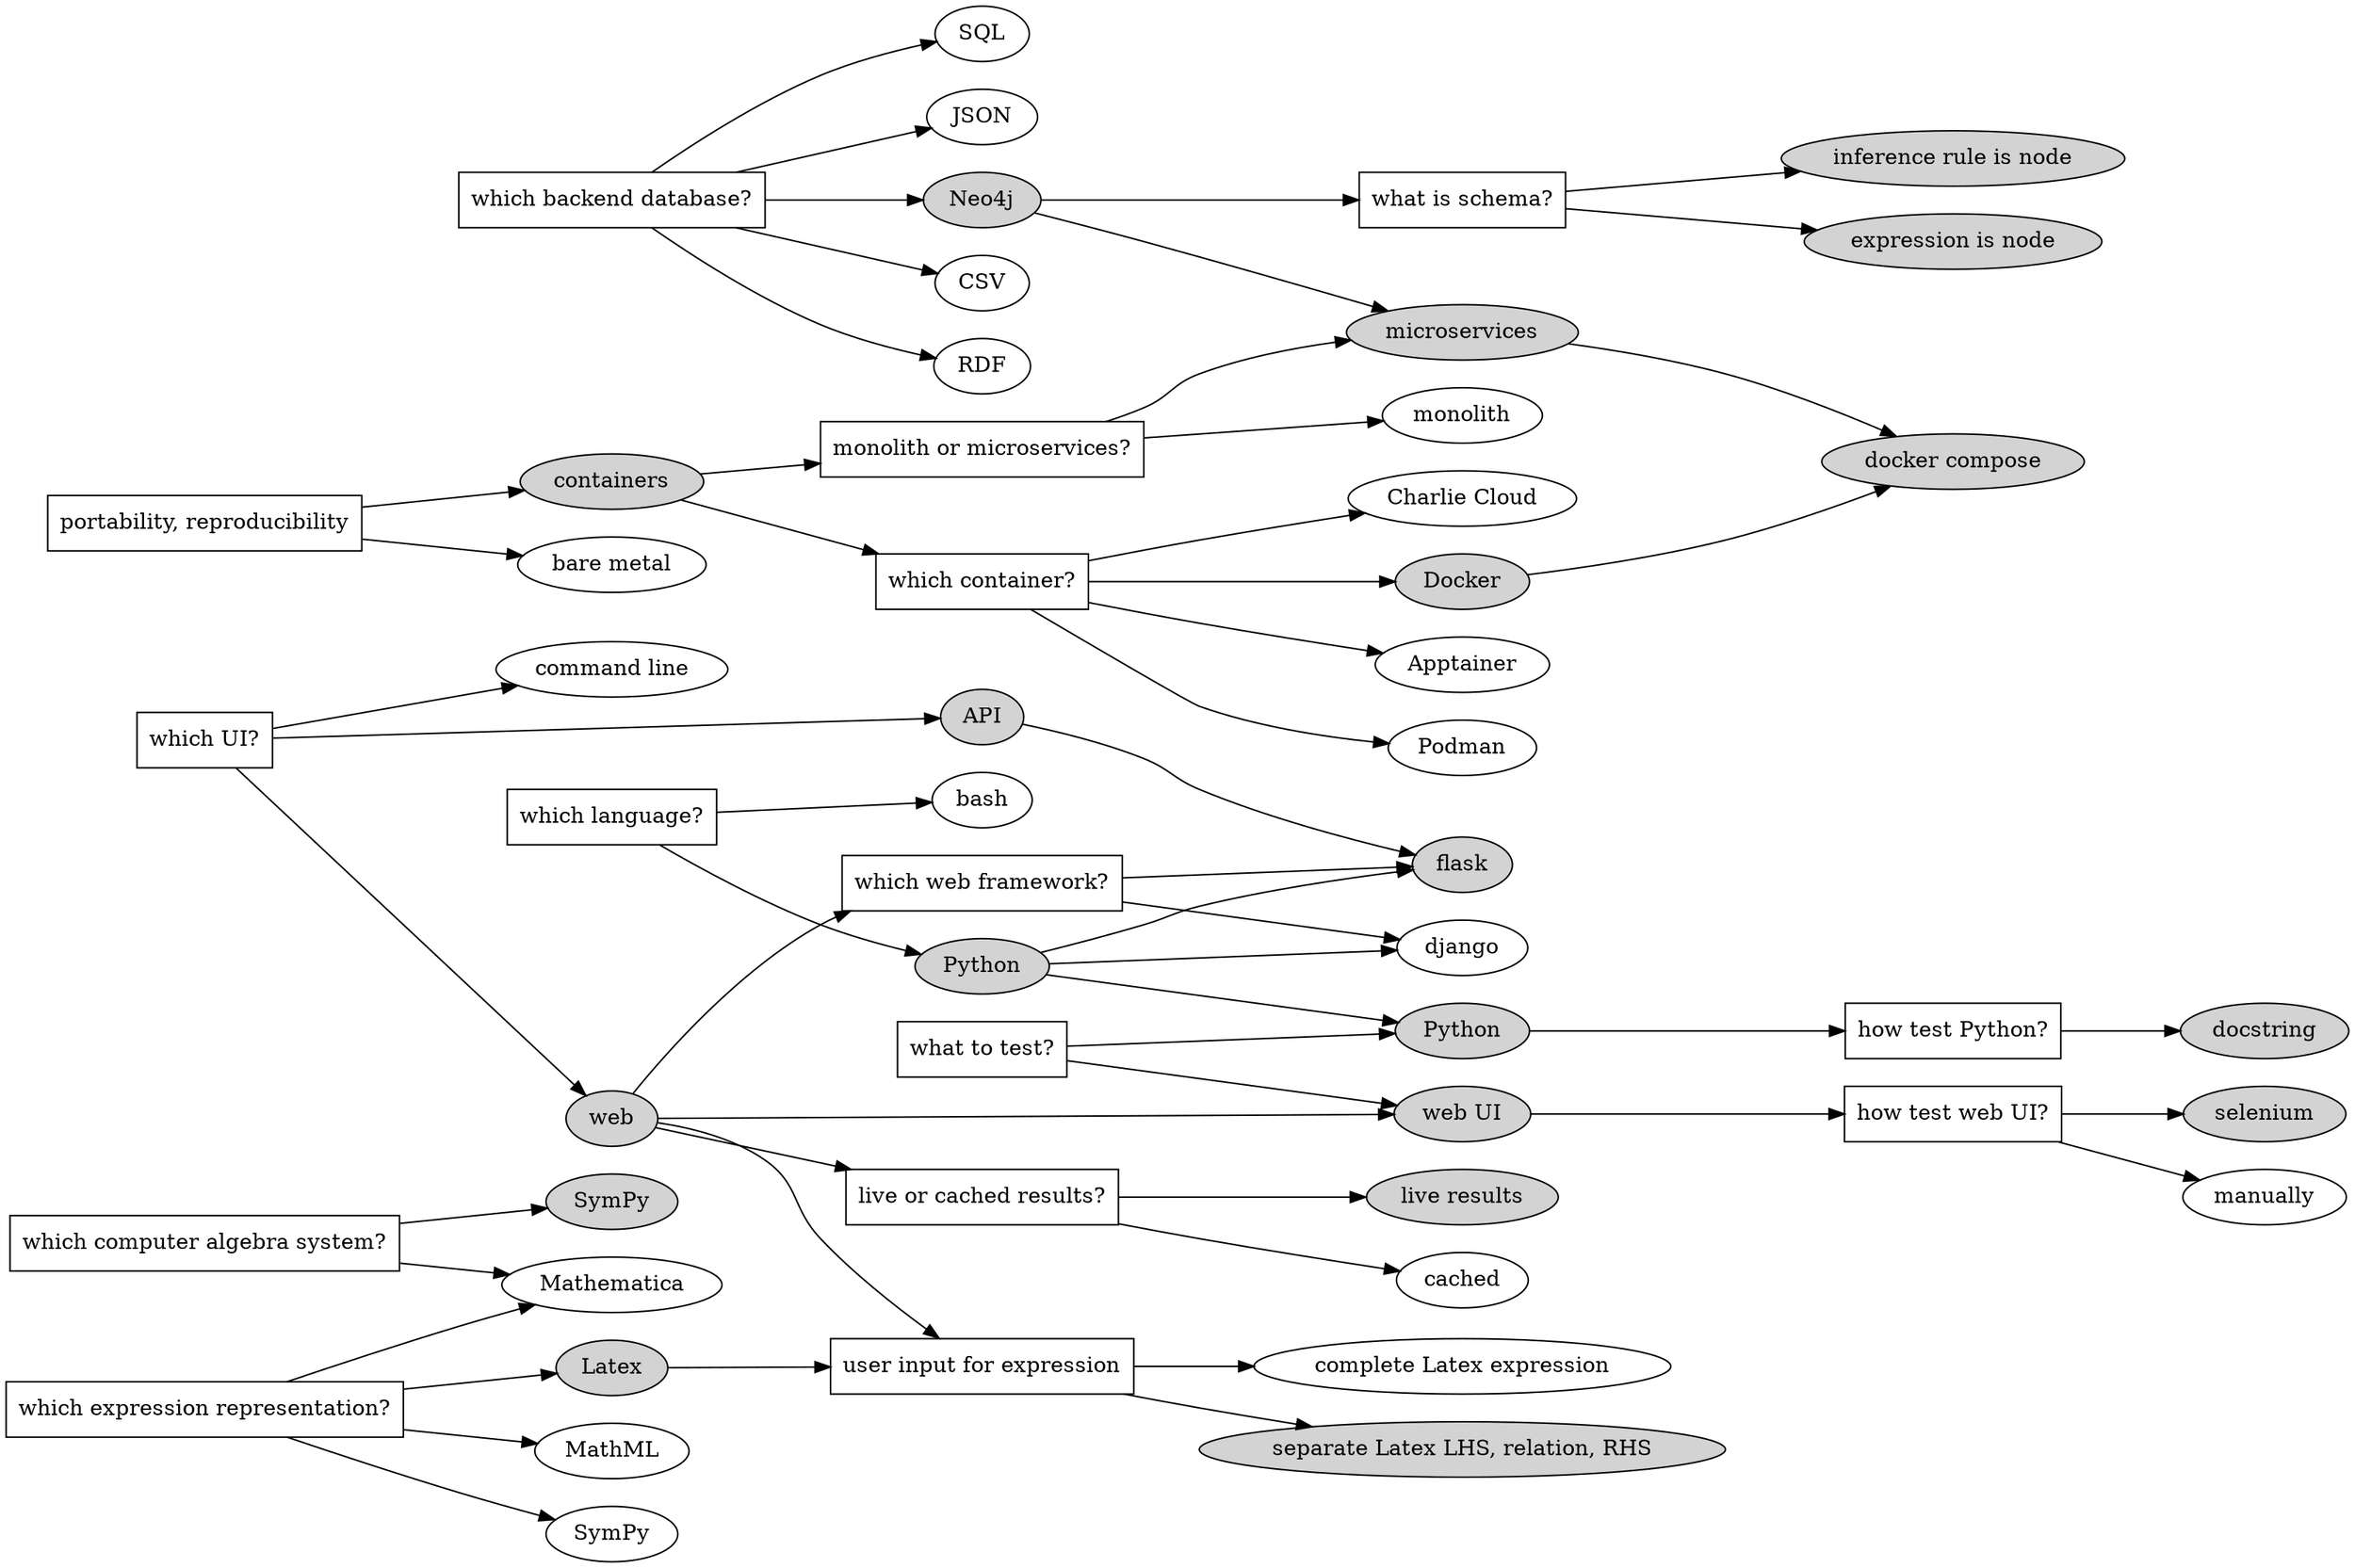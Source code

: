digraph G {

rankdir="LR";

which_ui [label="which UI?", shape=rectangle];
ui_cmd_line [label="command line"];
which_ui -> ui_cmd_line;
ui_api [label="API", style=filled];
which_ui -> ui_api;
ui_web [label="web", style=filled];
which_ui -> ui_web;

which_language [label="which language?", shape=rectangle];
lang_python [label="Python", style=filled];
which_language -> lang_python;
lang_bash [label="bash"];
which_language -> lang_bash;


which_web_framework [label="which web framework?", shape=rectangle];
ui_web -> which_web_framework;
web_framework_flask [label="flask", style=filled];
which_web_framework -> web_framework_flask;
lang_python -> web_framework_flask;
web_framework_django [label="django"];
which_web_framework -> web_framework_django;
lang_python -> web_framework_django;
ui_api -> web_framework_flask;

which_backend_db [label="which backend database?", shape=rectangle];
db_use_neo4j [label="Neo4j", style=filled];
which_backend_db -> db_use_neo4j;
db_use_csv [label="CSV"];
which_backend_db -> db_use_csv;
db_use_rdf [label="RDF"];
which_backend_db -> db_use_rdf;
db_use_sql [label="SQL"];
which_backend_db -> db_use_sql;
db_use_json [label="JSON"];
which_backend_db -> db_use_json;

which_cas [label="which computer algebra system?", shape=rectangle];
cas_mathematica [label="Mathematica"];
which_cas -> cas_mathematica;
cas_sympy [label="SymPy", style=filled];
which_cas -> cas_sympy;

which_expression_representation [label="which expression representation?", shape=rectangle];
expr_latex [label="Latex", style=filled];
which_expression_representation -> expr_latex;
expr_mathml [label="MathML"];
which_expression_representation -> expr_mathml;
expr_sympy [label="SymPy"];
which_expression_representation -> expr_sympy;
which_expression_representation -> cas_mathematica;

portability [label="portability, reproducibility", shape=rectangle];
bare_metal [label="bare metal"];
portability -> bare_metal;
containers [label="containers", style=filled];
portability -> containers;

which_container [label="which container?", shape=rectangle];
containers -> which_container;
container_apptainer [label="Apptainer"];
which_container -> container_apptainer;
container_podman [label="Podman"];
which_container -> container_podman;
container_charliecloud [label="Charlie Cloud"];
which_container -> container_charliecloud;
container_docker [label="Docker", style=filled];
which_container -> container_docker;

what_to_test [label="what to test?", shape=rectangle];
test_web_ui [label="web UI", style=filled]
what_to_test -> test_web_ui;
ui_web -> test_web_ui;
test_python [label="Python", style=filled];
what_to_test -> test_python;
lang_python -> test_python;

how_test_web_ui [label="how test web UI?", shape=rectangle];
test_web_ui -> how_test_web_ui;
test_web_ui_selenium [label="selenium", style=filled];
how_test_web_ui -> test_web_ui_selenium;
test_web_ui_manually [label="manually"];
how_test_web_ui -> test_web_ui_manually;

how_test_python [label="how test Python?", shape=rectangle]
test_python -> how_test_python;
test_python_docstring [label="docstring", style=filled];
how_test_python -> test_python_docstring;

container_monolithic_or_microservice [label="monolith or microservices?", shape=rectangle];
containers -> container_monolithic_or_microservice;
container_monolith [label="monolith"];
container_monolithic_or_microservice -> container_monolith;
container_microservices [label="microservices", style=filled];
container_monolithic_or_microservice -> container_microservices;

what_is_schema [label="what is schema?", shape=rectangle];
db_use_neo4j -> what_is_schema;
schema_expression_is_node [label="expression is node", style=filled];
what_is_schema -> schema_expression_is_node;
schema_infrule_is_node [label="inference rule is node", style=filled];
what_is_schema -> schema_infrule_is_node;

db_use_neo4j -> container_microservices;

docker_compose [label="docker compose", style=filled];
container_microservices -> docker_compose;
container_docker -> docker_compose;

what_user_input_for_expression [label="user input for expression", shape=rectangle];
ui_web -> what_user_input_for_expression;
expr_latex -> what_user_input_for_expression;
user_input_complete_latex_expression [label="complete Latex expression"];
what_user_input_for_expression -> user_input_complete_latex_expression;
user_input_separate_lhs_relation_rhs [label="separate Latex LHS, relation, RHS", style=filled];
what_user_input_for_expression -> user_input_separate_lhs_relation_rhs;

live_or_cached [label="live or cached results?", shape=rectangle];
ui_web -> live_or_cached;
results_live [label="live results", style=filled]
live_or_cached -> results_live;
results_cached [label="cached"];
live_or_cached -> results_cached;

}

